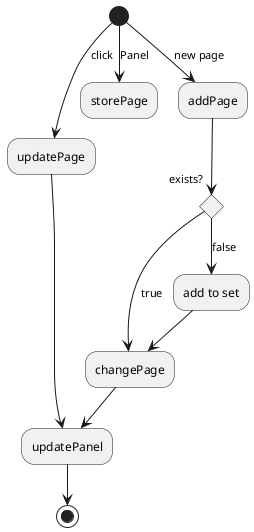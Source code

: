 @startuml
(*) -->[click] updatePage
(*) -->[Panel] storePage
(*) -->[new page] "addPage"

if "exists?" then
  -->[true] changePage
else
  -down->[false] "add to set"
  --> changePage
endif

changePage --> updatePanel
updatePage --> updatePanel
updatePanel --> (*)
@enduml